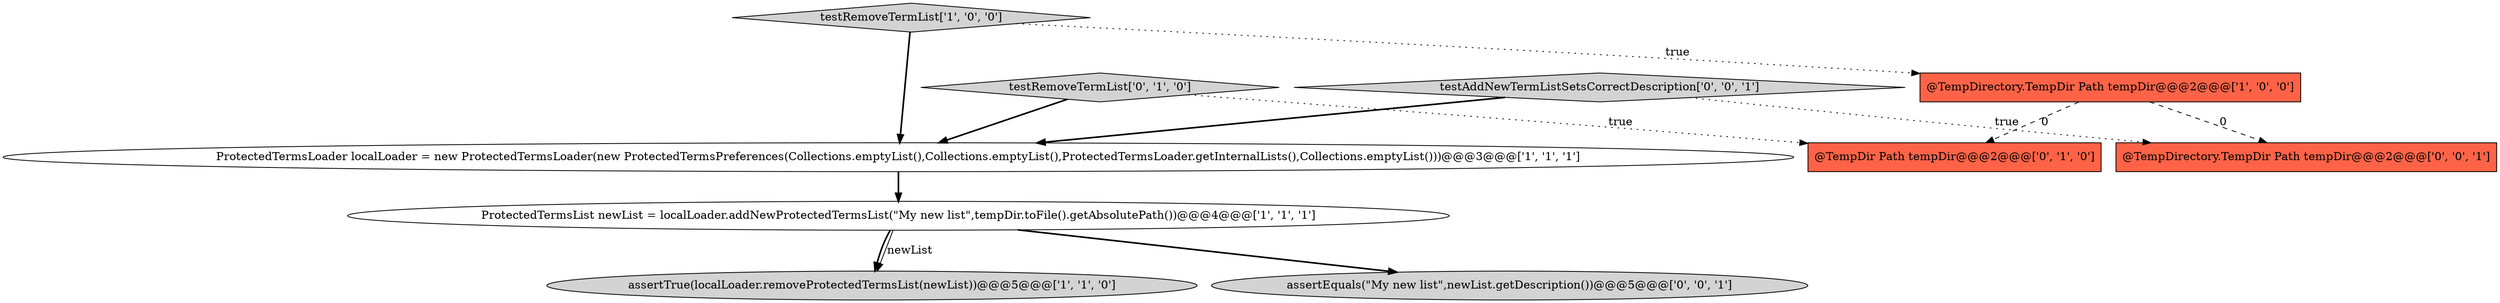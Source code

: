 digraph {
0 [style = filled, label = "ProtectedTermsList newList = localLoader.addNewProtectedTermsList(\"My new list\",tempDir.toFile().getAbsolutePath())@@@4@@@['1', '1', '1']", fillcolor = white, shape = ellipse image = "AAA0AAABBB1BBB"];
7 [style = filled, label = "@TempDirectory.TempDir Path tempDir@@@2@@@['0', '0', '1']", fillcolor = tomato, shape = box image = "AAA0AAABBB3BBB"];
3 [style = filled, label = "@TempDirectory.TempDir Path tempDir@@@2@@@['1', '0', '0']", fillcolor = tomato, shape = box image = "AAA1AAABBB1BBB"];
1 [style = filled, label = "assertTrue(localLoader.removeProtectedTermsList(newList))@@@5@@@['1', '1', '0']", fillcolor = lightgray, shape = ellipse image = "AAA0AAABBB1BBB"];
5 [style = filled, label = "@TempDir Path tempDir@@@2@@@['0', '1', '0']", fillcolor = tomato, shape = box image = "AAA1AAABBB2BBB"];
4 [style = filled, label = "ProtectedTermsLoader localLoader = new ProtectedTermsLoader(new ProtectedTermsPreferences(Collections.emptyList(),Collections.emptyList(),ProtectedTermsLoader.getInternalLists(),Collections.emptyList()))@@@3@@@['1', '1', '1']", fillcolor = white, shape = ellipse image = "AAA0AAABBB1BBB"];
2 [style = filled, label = "testRemoveTermList['1', '0', '0']", fillcolor = lightgray, shape = diamond image = "AAA0AAABBB1BBB"];
6 [style = filled, label = "testRemoveTermList['0', '1', '0']", fillcolor = lightgray, shape = diamond image = "AAA0AAABBB2BBB"];
8 [style = filled, label = "assertEquals(\"My new list\",newList.getDescription())@@@5@@@['0', '0', '1']", fillcolor = lightgray, shape = ellipse image = "AAA0AAABBB3BBB"];
9 [style = filled, label = "testAddNewTermListSetsCorrectDescription['0', '0', '1']", fillcolor = lightgray, shape = diamond image = "AAA0AAABBB3BBB"];
2->3 [style = dotted, label="true"];
3->5 [style = dashed, label="0"];
6->4 [style = bold, label=""];
0->1 [style = solid, label="newList"];
6->5 [style = dotted, label="true"];
9->7 [style = dotted, label="true"];
2->4 [style = bold, label=""];
3->7 [style = dashed, label="0"];
0->1 [style = bold, label=""];
9->4 [style = bold, label=""];
4->0 [style = bold, label=""];
0->8 [style = bold, label=""];
}
